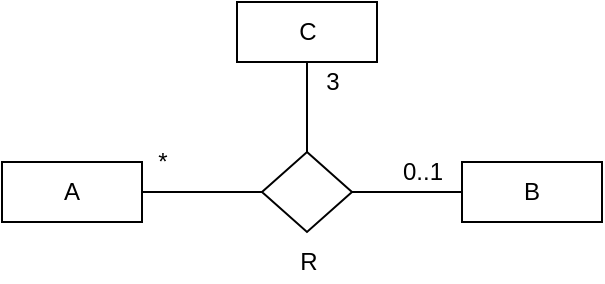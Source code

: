 <mxfile version="16.6.1" type="device"><diagram id="C5RBs43oDa-KdzZeNtuy" name="Page-1"><mxGraphModel dx="981" dy="481" grid="1" gridSize="10" guides="1" tooltips="1" connect="1" arrows="1" fold="1" page="1" pageScale="1" pageWidth="827" pageHeight="1169" math="0" shadow="0"><root><mxCell id="WIyWlLk6GJQsqaUBKTNV-0"/><mxCell id="WIyWlLk6GJQsqaUBKTNV-1" parent="WIyWlLk6GJQsqaUBKTNV-0"/><mxCell id="yTtoYtwNIv6fJKcgRXQQ-49" value="A" style="rounded=0;whiteSpace=wrap;html=1;" vertex="1" parent="WIyWlLk6GJQsqaUBKTNV-1"><mxGeometry x="130" y="170" width="70" height="30" as="geometry"/></mxCell><mxCell id="yTtoYtwNIv6fJKcgRXQQ-50" value="B" style="whiteSpace=wrap;html=1;" vertex="1" parent="WIyWlLk6GJQsqaUBKTNV-1"><mxGeometry x="360" y="170" width="70" height="30" as="geometry"/></mxCell><mxCell id="yTtoYtwNIv6fJKcgRXQQ-53" style="edgeStyle=orthogonalEdgeStyle;rounded=0;orthogonalLoop=1;jettySize=auto;html=1;exitX=0.5;exitY=1;exitDx=0;exitDy=0;entryX=0.5;entryY=0;entryDx=0;entryDy=0;endArrow=none;endFill=0;" edge="1" parent="WIyWlLk6GJQsqaUBKTNV-1" source="yTtoYtwNIv6fJKcgRXQQ-51" target="yTtoYtwNIv6fJKcgRXQQ-52"><mxGeometry relative="1" as="geometry"/></mxCell><mxCell id="yTtoYtwNIv6fJKcgRXQQ-51" value="C" style="whiteSpace=wrap;html=1;" vertex="1" parent="WIyWlLk6GJQsqaUBKTNV-1"><mxGeometry x="247.5" y="90" width="70" height="30" as="geometry"/></mxCell><mxCell id="yTtoYtwNIv6fJKcgRXQQ-54" style="edgeStyle=orthogonalEdgeStyle;rounded=0;orthogonalLoop=1;jettySize=auto;html=1;exitX=1;exitY=0.5;exitDx=0;exitDy=0;entryX=0;entryY=0.5;entryDx=0;entryDy=0;endArrow=none;endFill=0;" edge="1" parent="WIyWlLk6GJQsqaUBKTNV-1" source="yTtoYtwNIv6fJKcgRXQQ-52" target="yTtoYtwNIv6fJKcgRXQQ-50"><mxGeometry relative="1" as="geometry"/></mxCell><mxCell id="yTtoYtwNIv6fJKcgRXQQ-55" style="edgeStyle=orthogonalEdgeStyle;rounded=0;orthogonalLoop=1;jettySize=auto;html=1;exitX=0;exitY=0.5;exitDx=0;exitDy=0;entryX=1;entryY=0.5;entryDx=0;entryDy=0;endArrow=none;endFill=0;" edge="1" parent="WIyWlLk6GJQsqaUBKTNV-1" source="yTtoYtwNIv6fJKcgRXQQ-52" target="yTtoYtwNIv6fJKcgRXQQ-49"><mxGeometry relative="1" as="geometry"/></mxCell><mxCell id="yTtoYtwNIv6fJKcgRXQQ-52" value="" style="rhombus;whiteSpace=wrap;html=1;" vertex="1" parent="WIyWlLk6GJQsqaUBKTNV-1"><mxGeometry x="260" y="165" width="45" height="40" as="geometry"/></mxCell><mxCell id="yTtoYtwNIv6fJKcgRXQQ-56" value="3" style="text;html=1;align=center;verticalAlign=middle;resizable=0;points=[];autosize=1;strokeColor=none;fillColor=none;" vertex="1" parent="WIyWlLk6GJQsqaUBKTNV-1"><mxGeometry x="285" y="120" width="20" height="20" as="geometry"/></mxCell><mxCell id="yTtoYtwNIv6fJKcgRXQQ-57" value="0..1" style="text;html=1;align=center;verticalAlign=middle;resizable=0;points=[];autosize=1;strokeColor=none;fillColor=none;" vertex="1" parent="WIyWlLk6GJQsqaUBKTNV-1"><mxGeometry x="320" y="165" width="40" height="20" as="geometry"/></mxCell><mxCell id="yTtoYtwNIv6fJKcgRXQQ-58" value="*" style="text;html=1;align=center;verticalAlign=middle;resizable=0;points=[];autosize=1;strokeColor=none;fillColor=none;" vertex="1" parent="WIyWlLk6GJQsqaUBKTNV-1"><mxGeometry x="200" y="160" width="20" height="20" as="geometry"/></mxCell><mxCell id="yTtoYtwNIv6fJKcgRXQQ-60" value="R" style="text;html=1;align=center;verticalAlign=middle;resizable=0;points=[];autosize=1;strokeColor=none;fillColor=none;" vertex="1" parent="WIyWlLk6GJQsqaUBKTNV-1"><mxGeometry x="272.5" y="210" width="20" height="20" as="geometry"/></mxCell></root></mxGraphModel></diagram></mxfile>